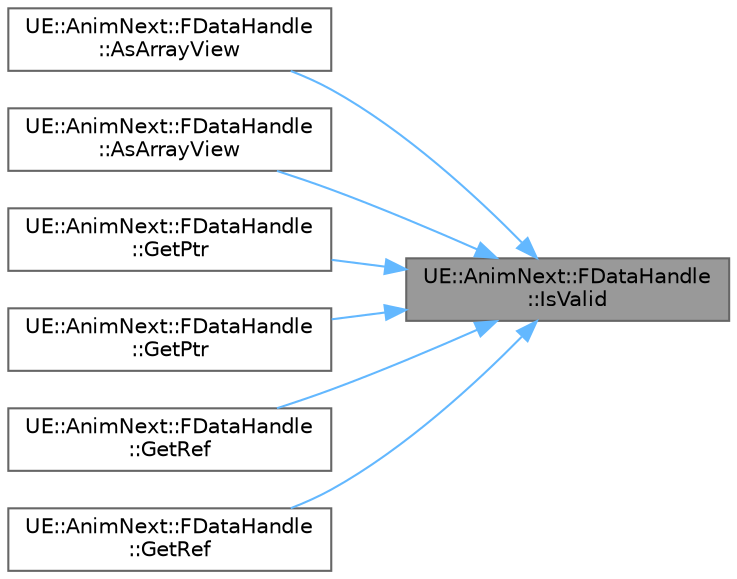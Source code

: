 digraph "UE::AnimNext::FDataHandle::IsValid"
{
 // INTERACTIVE_SVG=YES
 // LATEX_PDF_SIZE
  bgcolor="transparent";
  edge [fontname=Helvetica,fontsize=10,labelfontname=Helvetica,labelfontsize=10];
  node [fontname=Helvetica,fontsize=10,shape=box,height=0.2,width=0.4];
  rankdir="RL";
  Node1 [id="Node000001",label="UE::AnimNext::FDataHandle\l::IsValid",height=0.2,width=0.4,color="gray40", fillcolor="grey60", style="filled", fontcolor="black",tooltip=" "];
  Node1 -> Node2 [id="edge1_Node000001_Node000002",dir="back",color="steelblue1",style="solid",tooltip=" "];
  Node2 [id="Node000002",label="UE::AnimNext::FDataHandle\l::AsArrayView",height=0.2,width=0.4,color="grey40", fillcolor="white", style="filled",URL="$d3/dbe/structUE_1_1AnimNext_1_1FDataHandle.html#abec0251741e67b1f57d9645f044fe7e7",tooltip=" "];
  Node1 -> Node3 [id="edge2_Node000001_Node000003",dir="back",color="steelblue1",style="solid",tooltip=" "];
  Node3 [id="Node000003",label="UE::AnimNext::FDataHandle\l::AsArrayView",height=0.2,width=0.4,color="grey40", fillcolor="white", style="filled",URL="$d3/dbe/structUE_1_1AnimNext_1_1FDataHandle.html#a564cb45b1b11267c9f0f7e00205093d5",tooltip=" "];
  Node1 -> Node4 [id="edge3_Node000001_Node000004",dir="back",color="steelblue1",style="solid",tooltip=" "];
  Node4 [id="Node000004",label="UE::AnimNext::FDataHandle\l::GetPtr",height=0.2,width=0.4,color="grey40", fillcolor="white", style="filled",URL="$d3/dbe/structUE_1_1AnimNext_1_1FDataHandle.html#a6598b7e55a6baadd846770386d28ad92",tooltip=" "];
  Node1 -> Node5 [id="edge4_Node000001_Node000005",dir="back",color="steelblue1",style="solid",tooltip=" "];
  Node5 [id="Node000005",label="UE::AnimNext::FDataHandle\l::GetPtr",height=0.2,width=0.4,color="grey40", fillcolor="white", style="filled",URL="$d3/dbe/structUE_1_1AnimNext_1_1FDataHandle.html#ad7b6c613ed7c7e97aff1742fb5500fa5",tooltip=" "];
  Node1 -> Node6 [id="edge5_Node000001_Node000006",dir="back",color="steelblue1",style="solid",tooltip=" "];
  Node6 [id="Node000006",label="UE::AnimNext::FDataHandle\l::GetRef",height=0.2,width=0.4,color="grey40", fillcolor="white", style="filled",URL="$d3/dbe/structUE_1_1AnimNext_1_1FDataHandle.html#a44a51f679a3417c1b3bfdef3d8b96179",tooltip=" "];
  Node1 -> Node7 [id="edge6_Node000001_Node000007",dir="back",color="steelblue1",style="solid",tooltip=" "];
  Node7 [id="Node000007",label="UE::AnimNext::FDataHandle\l::GetRef",height=0.2,width=0.4,color="grey40", fillcolor="white", style="filled",URL="$d3/dbe/structUE_1_1AnimNext_1_1FDataHandle.html#a0268ebc844c8226d6a8f1ac0679cb392",tooltip=" "];
}
